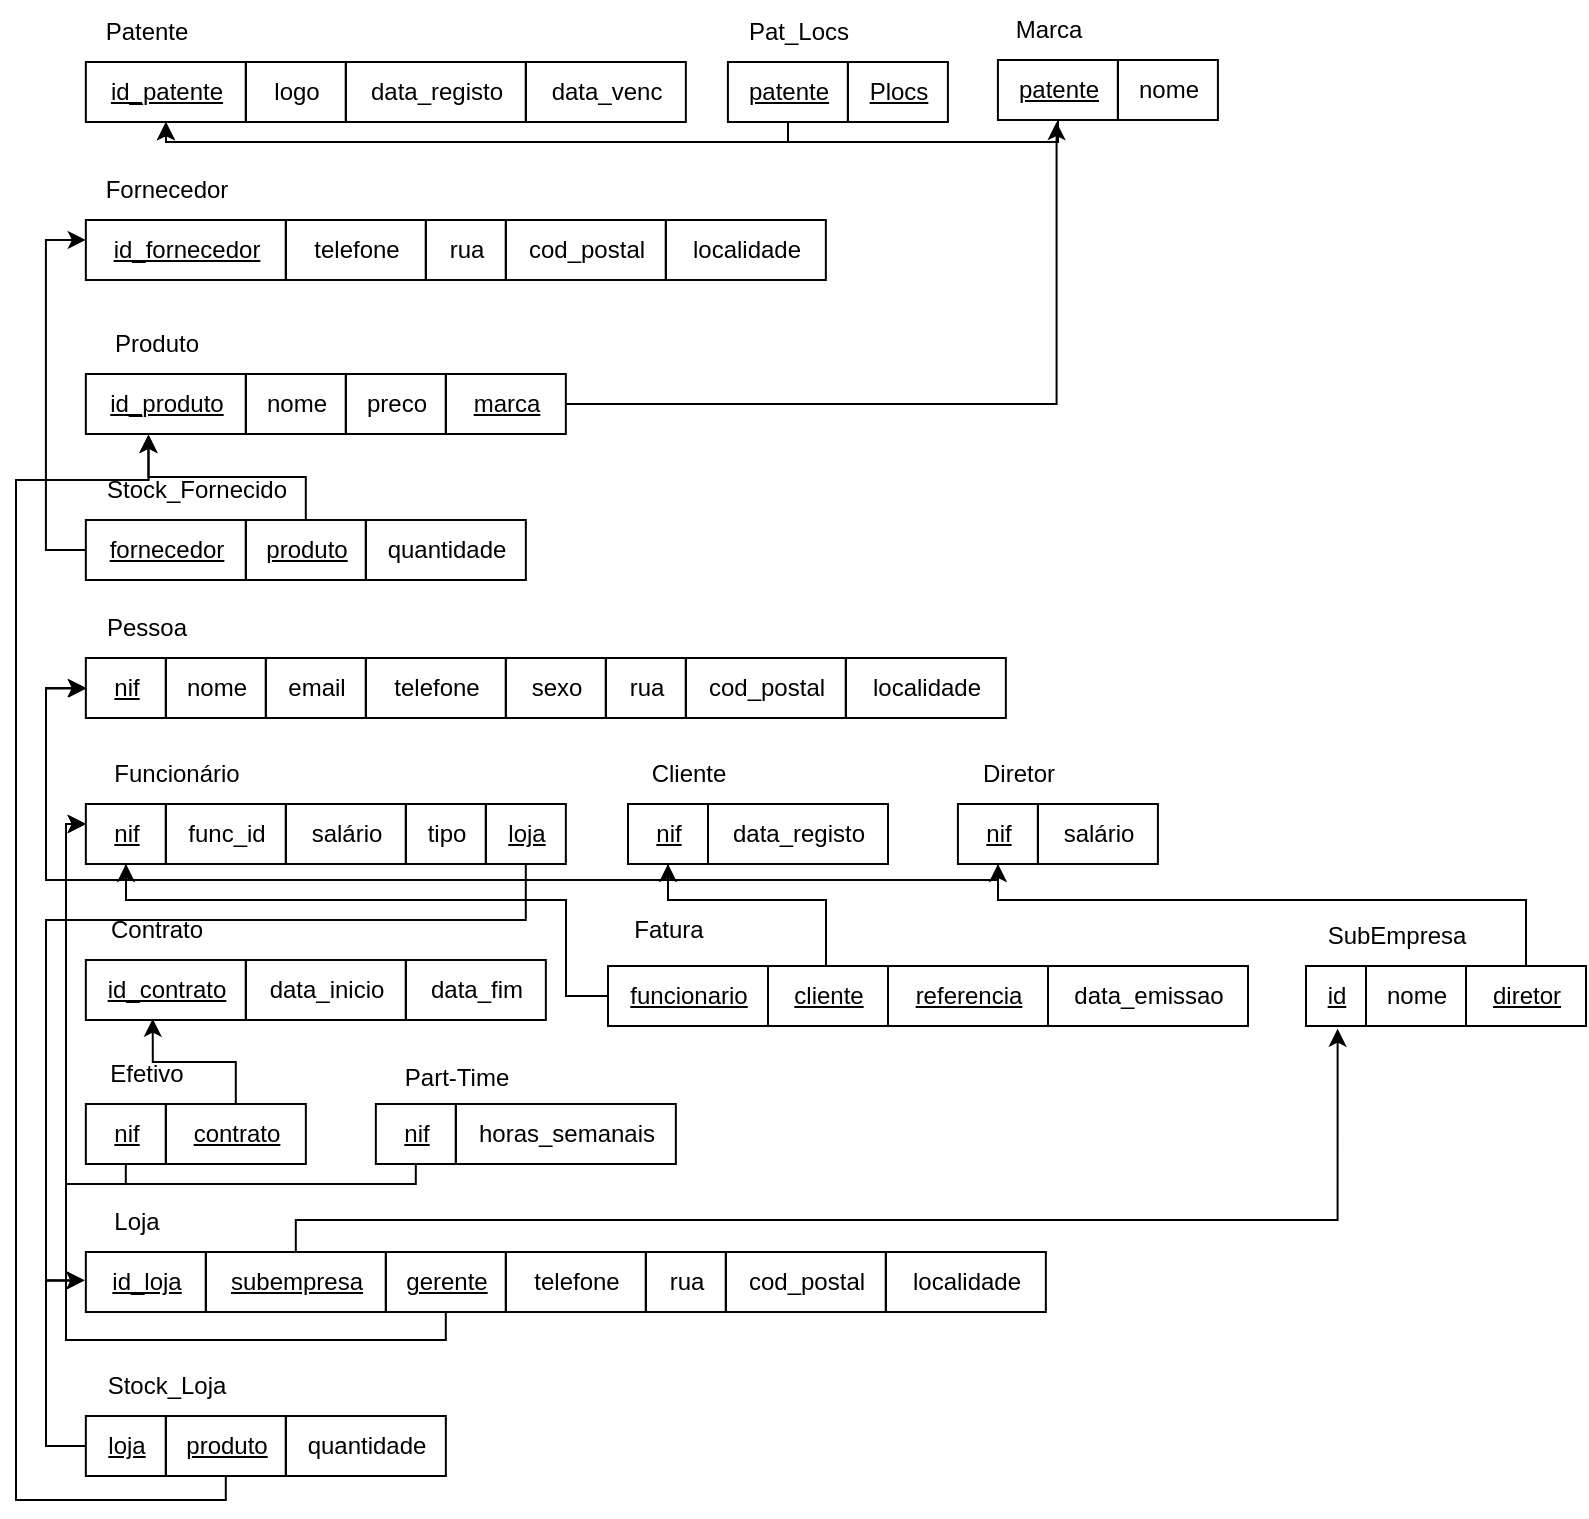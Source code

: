 <mxfile version="24.2.1" type="device">
  <diagram id="R2lEEEUBdFMjLlhIrx00" name="Page-1">
    <mxGraphModel dx="1282" dy="1782" grid="1" gridSize="10" guides="1" tooltips="1" connect="1" arrows="1" fold="1" page="1" pageScale="1" pageWidth="850" pageHeight="1100" math="0" shadow="0" extFonts="Permanent Marker^https://fonts.googleapis.com/css?family=Permanent+Marker">
      <root>
        <mxCell id="0" />
        <mxCell id="1" parent="0" />
        <mxCell id="jrB7JTmj7zLujSxNhgp--1" value="Patente" style="text;html=1;align=center;verticalAlign=middle;resizable=0;points=[];autosize=1;strokeColor=none;fillColor=none;" vertex="1" parent="1">
          <mxGeometry x="524.92" y="-289" width="60" height="30" as="geometry" />
        </mxCell>
        <mxCell id="jrB7JTmj7zLujSxNhgp--2" value="&lt;u&gt;id_patente&lt;/u&gt;" style="text;html=1;align=center;verticalAlign=middle;resizable=0;points=[];autosize=1;strokeColor=default;fillColor=none;" vertex="1" parent="1">
          <mxGeometry x="524.92" y="-259" width="80" height="30" as="geometry" />
        </mxCell>
        <mxCell id="jrB7JTmj7zLujSxNhgp--3" value="logo" style="text;html=1;align=center;verticalAlign=middle;resizable=0;points=[];autosize=1;strokeColor=default;fillColor=none;" vertex="1" parent="1">
          <mxGeometry x="604.92" y="-259" width="50" height="30" as="geometry" />
        </mxCell>
        <mxCell id="jrB7JTmj7zLujSxNhgp--4" value="data_registo" style="text;html=1;align=center;verticalAlign=middle;resizable=0;points=[];autosize=1;strokeColor=default;fillColor=none;" vertex="1" parent="1">
          <mxGeometry x="654.92" y="-259" width="90" height="30" as="geometry" />
        </mxCell>
        <mxCell id="jrB7JTmj7zLujSxNhgp--5" value="data_venc" style="text;html=1;align=center;verticalAlign=middle;resizable=0;points=[];autosize=1;strokeColor=default;fillColor=none;" vertex="1" parent="1">
          <mxGeometry x="744.92" y="-259" width="80" height="30" as="geometry" />
        </mxCell>
        <mxCell id="jrB7JTmj7zLujSxNhgp--6" value="Pat_Locs" style="text;html=1;align=center;verticalAlign=middle;resizable=0;points=[];autosize=1;strokeColor=none;fillColor=none;" vertex="1" parent="1">
          <mxGeometry x="845.95" y="-289" width="70" height="30" as="geometry" />
        </mxCell>
        <mxCell id="jrB7JTmj7zLujSxNhgp--13" value="" style="edgeStyle=orthogonalEdgeStyle;rounded=0;orthogonalLoop=1;jettySize=auto;html=1;" edge="1" parent="1" source="jrB7JTmj7zLujSxNhgp--7">
          <mxGeometry relative="1" as="geometry">
            <mxPoint x="564.95" y="-229" as="targetPoint" />
            <Array as="points">
              <mxPoint x="875.95" y="-219" />
              <mxPoint x="564.95" y="-219" />
            </Array>
          </mxGeometry>
        </mxCell>
        <mxCell id="jrB7JTmj7zLujSxNhgp--7" value="&lt;u&gt;patente&lt;/u&gt;" style="text;html=1;align=center;verticalAlign=middle;resizable=0;points=[];autosize=1;strokeColor=default;fillColor=none;" vertex="1" parent="1">
          <mxGeometry x="845.95" y="-259" width="60" height="30" as="geometry" />
        </mxCell>
        <mxCell id="jrB7JTmj7zLujSxNhgp--8" value="&lt;u&gt;Plocs&lt;/u&gt;" style="text;html=1;align=center;verticalAlign=middle;resizable=0;points=[];autosize=1;strokeColor=default;fillColor=none;" vertex="1" parent="1">
          <mxGeometry x="905.95" y="-259" width="50" height="30" as="geometry" />
        </mxCell>
        <mxCell id="jrB7JTmj7zLujSxNhgp--9" value="Marca" style="text;html=1;align=center;verticalAlign=middle;resizable=0;points=[];autosize=1;strokeColor=none;fillColor=none;" vertex="1" parent="1">
          <mxGeometry x="975.95" y="-290" width="60" height="30" as="geometry" />
        </mxCell>
        <mxCell id="jrB7JTmj7zLujSxNhgp--15" value="" style="edgeStyle=orthogonalEdgeStyle;rounded=0;orthogonalLoop=1;jettySize=auto;html=1;" edge="1" parent="1" source="jrB7JTmj7zLujSxNhgp--10">
          <mxGeometry relative="1" as="geometry">
            <mxPoint x="564.95" y="-229" as="targetPoint" />
            <Array as="points">
              <mxPoint x="1010.95" y="-219" />
            </Array>
          </mxGeometry>
        </mxCell>
        <mxCell id="jrB7JTmj7zLujSxNhgp--10" value="&lt;u&gt;patente&lt;/u&gt;" style="text;html=1;align=center;verticalAlign=middle;resizable=0;points=[];autosize=1;strokeColor=default;fillColor=none;" vertex="1" parent="1">
          <mxGeometry x="980.95" y="-260" width="60" height="30" as="geometry" />
        </mxCell>
        <mxCell id="jrB7JTmj7zLujSxNhgp--11" value="nome" style="text;html=1;align=center;verticalAlign=middle;resizable=0;points=[];autosize=1;strokeColor=default;fillColor=none;" vertex="1" parent="1">
          <mxGeometry x="1040.95" y="-260" width="50" height="30" as="geometry" />
        </mxCell>
        <mxCell id="jrB7JTmj7zLujSxNhgp--16" value="Fornecedor" style="text;html=1;align=center;verticalAlign=middle;resizable=0;points=[];autosize=1;strokeColor=none;fillColor=none;" vertex="1" parent="1">
          <mxGeometry x="524.92" y="-210" width="80" height="30" as="geometry" />
        </mxCell>
        <mxCell id="jrB7JTmj7zLujSxNhgp--17" value="&lt;u&gt;id_fornecedor&lt;/u&gt;" style="text;html=1;align=center;verticalAlign=middle;resizable=0;points=[];autosize=1;strokeColor=default;fillColor=none;" vertex="1" parent="1">
          <mxGeometry x="524.92" y="-180" width="100" height="30" as="geometry" />
        </mxCell>
        <mxCell id="jrB7JTmj7zLujSxNhgp--18" value="telefone" style="text;html=1;align=center;verticalAlign=middle;resizable=0;points=[];autosize=1;strokeColor=default;fillColor=none;" vertex="1" parent="1">
          <mxGeometry x="624.92" y="-180" width="70" height="30" as="geometry" />
        </mxCell>
        <mxCell id="jrB7JTmj7zLujSxNhgp--19" value="rua" style="text;html=1;align=center;verticalAlign=middle;resizable=0;points=[];autosize=1;strokeColor=default;fillColor=none;" vertex="1" parent="1">
          <mxGeometry x="694.92" y="-180" width="40" height="30" as="geometry" />
        </mxCell>
        <mxCell id="jrB7JTmj7zLujSxNhgp--20" value="cod_postal" style="text;html=1;align=center;verticalAlign=middle;resizable=0;points=[];autosize=1;strokeColor=default;fillColor=none;" vertex="1" parent="1">
          <mxGeometry x="734.92" y="-180" width="80" height="30" as="geometry" />
        </mxCell>
        <mxCell id="jrB7JTmj7zLujSxNhgp--21" value="localidade" style="text;html=1;align=center;verticalAlign=middle;resizable=0;points=[];autosize=1;strokeColor=default;fillColor=none;" vertex="1" parent="1">
          <mxGeometry x="814.92" y="-180" width="80" height="30" as="geometry" />
        </mxCell>
        <mxCell id="jrB7JTmj7zLujSxNhgp--23" value="Produto" style="text;html=1;align=center;verticalAlign=middle;resizable=0;points=[];autosize=1;strokeColor=none;fillColor=none;" vertex="1" parent="1">
          <mxGeometry x="524.92" y="-133" width="70" height="30" as="geometry" />
        </mxCell>
        <mxCell id="jrB7JTmj7zLujSxNhgp--24" value="&lt;u&gt;id_produto&lt;/u&gt;" style="text;html=1;align=center;verticalAlign=middle;resizable=0;points=[];autosize=1;strokeColor=default;fillColor=none;" vertex="1" parent="1">
          <mxGeometry x="524.92" y="-103" width="80" height="30" as="geometry" />
        </mxCell>
        <mxCell id="jrB7JTmj7zLujSxNhgp--25" value="nome" style="text;html=1;align=center;verticalAlign=middle;resizable=0;points=[];autosize=1;strokeColor=default;fillColor=none;" vertex="1" parent="1">
          <mxGeometry x="604.92" y="-103" width="50" height="30" as="geometry" />
        </mxCell>
        <mxCell id="jrB7JTmj7zLujSxNhgp--26" value="preco" style="text;html=1;align=center;verticalAlign=middle;resizable=0;points=[];autosize=1;strokeColor=default;fillColor=none;" vertex="1" parent="1">
          <mxGeometry x="654.92" y="-103" width="50" height="30" as="geometry" />
        </mxCell>
        <mxCell id="jrB7JTmj7zLujSxNhgp--29" value="" style="edgeStyle=orthogonalEdgeStyle;rounded=0;orthogonalLoop=1;jettySize=auto;html=1;entryX=0.489;entryY=1.035;entryDx=0;entryDy=0;entryPerimeter=0;" edge="1" parent="1" source="jrB7JTmj7zLujSxNhgp--27" target="jrB7JTmj7zLujSxNhgp--10">
          <mxGeometry relative="1" as="geometry">
            <mxPoint x="1014.95" y="-180" as="targetPoint" />
          </mxGeometry>
        </mxCell>
        <mxCell id="jrB7JTmj7zLujSxNhgp--27" value="&lt;u&gt;marca&lt;/u&gt;" style="text;html=1;align=center;verticalAlign=middle;resizable=0;points=[];autosize=1;strokeColor=default;fillColor=none;" vertex="1" parent="1">
          <mxGeometry x="704.92" y="-103" width="60" height="30" as="geometry" />
        </mxCell>
        <mxCell id="jrB7JTmj7zLujSxNhgp--30" value="Stock_Fornecido" style="text;html=1;align=center;verticalAlign=middle;resizable=0;points=[];autosize=1;strokeColor=none;fillColor=none;" vertex="1" parent="1">
          <mxGeometry x="524.92" y="-60" width="110" height="30" as="geometry" />
        </mxCell>
        <mxCell id="jrB7JTmj7zLujSxNhgp--35" value="" style="edgeStyle=orthogonalEdgeStyle;rounded=0;orthogonalLoop=1;jettySize=auto;html=1;entryX=0;entryY=0.333;entryDx=0;entryDy=0;entryPerimeter=0;" edge="1" parent="1" source="jrB7JTmj7zLujSxNhgp--31" target="jrB7JTmj7zLujSxNhgp--17">
          <mxGeometry relative="1" as="geometry">
            <mxPoint x="444.92" y="-15" as="targetPoint" />
            <Array as="points">
              <mxPoint x="504.95" y="-15" />
              <mxPoint x="504.95" y="-170" />
            </Array>
          </mxGeometry>
        </mxCell>
        <mxCell id="jrB7JTmj7zLujSxNhgp--31" value="&lt;u&gt;fornecedor&lt;/u&gt;" style="text;html=1;align=center;verticalAlign=middle;resizable=0;points=[];autosize=1;strokeColor=default;fillColor=none;" vertex="1" parent="1">
          <mxGeometry x="524.92" y="-30" width="80" height="30" as="geometry" />
        </mxCell>
        <mxCell id="jrB7JTmj7zLujSxNhgp--37" value="" style="edgeStyle=orthogonalEdgeStyle;rounded=0;orthogonalLoop=1;jettySize=auto;html=1;entryX=0.391;entryY=1.008;entryDx=0;entryDy=0;entryPerimeter=0;" edge="1" parent="1" source="jrB7JTmj7zLujSxNhgp--32" target="jrB7JTmj7zLujSxNhgp--24">
          <mxGeometry relative="1" as="geometry">
            <mxPoint x="634.92" y="80" as="targetPoint" />
          </mxGeometry>
        </mxCell>
        <mxCell id="jrB7JTmj7zLujSxNhgp--32" value="&lt;u&gt;produto&lt;/u&gt;" style="text;html=1;align=center;verticalAlign=middle;resizable=0;points=[];autosize=1;strokeColor=default;fillColor=none;" vertex="1" parent="1">
          <mxGeometry x="604.92" y="-30" width="60" height="30" as="geometry" />
        </mxCell>
        <mxCell id="jrB7JTmj7zLujSxNhgp--33" value="quantidade" style="text;html=1;align=center;verticalAlign=middle;resizable=0;points=[];autosize=1;strokeColor=default;fillColor=none;" vertex="1" parent="1">
          <mxGeometry x="664.92" y="-30" width="80" height="30" as="geometry" />
        </mxCell>
        <mxCell id="jrB7JTmj7zLujSxNhgp--38" value="Pessoa" style="text;html=1;align=center;verticalAlign=middle;resizable=0;points=[];autosize=1;strokeColor=none;fillColor=none;" vertex="1" parent="1">
          <mxGeometry x="524.92" y="9" width="60" height="30" as="geometry" />
        </mxCell>
        <mxCell id="jrB7JTmj7zLujSxNhgp--39" value="&lt;u&gt;nif&lt;/u&gt;" style="text;html=1;align=center;verticalAlign=middle;resizable=0;points=[];autosize=1;strokeColor=default;fillColor=none;" vertex="1" parent="1">
          <mxGeometry x="524.92" y="39" width="40" height="30" as="geometry" />
        </mxCell>
        <mxCell id="jrB7JTmj7zLujSxNhgp--40" value="telefone" style="text;html=1;align=center;verticalAlign=middle;resizable=0;points=[];autosize=1;strokeColor=default;fillColor=none;" vertex="1" parent="1">
          <mxGeometry x="664.92" y="39" width="70" height="30" as="geometry" />
        </mxCell>
        <mxCell id="jrB7JTmj7zLujSxNhgp--41" value="email" style="text;html=1;align=center;verticalAlign=middle;resizable=0;points=[];autosize=1;strokeColor=default;fillColor=none;" vertex="1" parent="1">
          <mxGeometry x="614.92" y="39" width="50" height="30" as="geometry" />
        </mxCell>
        <mxCell id="jrB7JTmj7zLujSxNhgp--42" value="nome" style="text;html=1;align=center;verticalAlign=middle;resizable=0;points=[];autosize=1;strokeColor=default;fillColor=none;" vertex="1" parent="1">
          <mxGeometry x="564.92" y="39" width="50" height="30" as="geometry" />
        </mxCell>
        <mxCell id="jrB7JTmj7zLujSxNhgp--43" value="sexo" style="text;html=1;align=center;verticalAlign=middle;resizable=0;points=[];autosize=1;strokeColor=default;fillColor=none;" vertex="1" parent="1">
          <mxGeometry x="734.92" y="39" width="50" height="30" as="geometry" />
        </mxCell>
        <mxCell id="jrB7JTmj7zLujSxNhgp--44" value="rua" style="text;html=1;align=center;verticalAlign=middle;resizable=0;points=[];autosize=1;strokeColor=default;fillColor=none;" vertex="1" parent="1">
          <mxGeometry x="784.92" y="39" width="40" height="30" as="geometry" />
        </mxCell>
        <mxCell id="jrB7JTmj7zLujSxNhgp--45" value="cod_postal" style="text;html=1;align=center;verticalAlign=middle;resizable=0;points=[];autosize=1;strokeColor=default;fillColor=none;" vertex="1" parent="1">
          <mxGeometry x="824.92" y="39" width="80" height="30" as="geometry" />
        </mxCell>
        <mxCell id="jrB7JTmj7zLujSxNhgp--46" value="localidade" style="text;html=1;align=center;verticalAlign=middle;resizable=0;points=[];autosize=1;strokeColor=default;fillColor=none;" vertex="1" parent="1">
          <mxGeometry x="904.92" y="39" width="80" height="30" as="geometry" />
        </mxCell>
        <mxCell id="jrB7JTmj7zLujSxNhgp--47" value="Funcionário" style="text;html=1;align=center;verticalAlign=middle;resizable=0;points=[];autosize=1;strokeColor=none;fillColor=none;" vertex="1" parent="1">
          <mxGeometry x="524.92" y="82" width="90" height="30" as="geometry" />
        </mxCell>
        <mxCell id="jrB7JTmj7zLujSxNhgp--59" value="" style="edgeStyle=orthogonalEdgeStyle;rounded=0;orthogonalLoop=1;jettySize=auto;html=1;" edge="1" parent="1" source="jrB7JTmj7zLujSxNhgp--48">
          <mxGeometry relative="1" as="geometry">
            <mxPoint x="525" y="54" as="targetPoint" />
            <Array as="points">
              <mxPoint x="545" y="150" />
              <mxPoint x="505" y="150" />
              <mxPoint x="505" y="54" />
            </Array>
          </mxGeometry>
        </mxCell>
        <mxCell id="jrB7JTmj7zLujSxNhgp--48" value="&lt;u&gt;nif&lt;/u&gt;" style="text;html=1;align=center;verticalAlign=middle;resizable=0;points=[];autosize=1;strokeColor=default;fillColor=none;" vertex="1" parent="1">
          <mxGeometry x="524.92" y="112" width="40" height="30" as="geometry" />
        </mxCell>
        <mxCell id="jrB7JTmj7zLujSxNhgp--49" value="func_id" style="text;html=1;align=center;verticalAlign=middle;resizable=0;points=[];autosize=1;strokeColor=default;fillColor=none;" vertex="1" parent="1">
          <mxGeometry x="564.92" y="112" width="60" height="30" as="geometry" />
        </mxCell>
        <mxCell id="jrB7JTmj7zLujSxNhgp--50" value="salário" style="text;html=1;align=center;verticalAlign=middle;resizable=0;points=[];autosize=1;strokeColor=default;fillColor=none;" vertex="1" parent="1">
          <mxGeometry x="624.92" y="112" width="60" height="30" as="geometry" />
        </mxCell>
        <mxCell id="jrB7JTmj7zLujSxNhgp--51" value="tipo" style="text;html=1;align=center;verticalAlign=middle;resizable=0;points=[];autosize=1;strokeColor=default;fillColor=none;" vertex="1" parent="1">
          <mxGeometry x="684.92" y="112" width="40" height="30" as="geometry" />
        </mxCell>
        <mxCell id="jrB7JTmj7zLujSxNhgp--138" value="" style="edgeStyle=orthogonalEdgeStyle;rounded=0;orthogonalLoop=1;jettySize=auto;html=1;entryX=-0.009;entryY=0.469;entryDx=0;entryDy=0;entryPerimeter=0;" edge="1" parent="1" source="jrB7JTmj7zLujSxNhgp--52" target="jrB7JTmj7zLujSxNhgp--128">
          <mxGeometry relative="1" as="geometry">
            <Array as="points">
              <mxPoint x="745" y="170" />
              <mxPoint x="505" y="170" />
              <mxPoint x="505" y="350" />
            </Array>
          </mxGeometry>
        </mxCell>
        <mxCell id="jrB7JTmj7zLujSxNhgp--52" value="&lt;u&gt;loja&lt;/u&gt;" style="text;html=1;align=center;verticalAlign=middle;resizable=0;points=[];autosize=1;strokeColor=default;fillColor=none;" vertex="1" parent="1">
          <mxGeometry x="724.92" y="112" width="40" height="30" as="geometry" />
        </mxCell>
        <mxCell id="jrB7JTmj7zLujSxNhgp--54" value="Diretor" style="text;html=1;align=center;verticalAlign=middle;resizable=0;points=[];autosize=1;strokeColor=none;fillColor=none;" vertex="1" parent="1">
          <mxGeometry x="960.95" y="82" width="60" height="30" as="geometry" />
        </mxCell>
        <mxCell id="jrB7JTmj7zLujSxNhgp--58" value="" style="edgeStyle=orthogonalEdgeStyle;rounded=0;orthogonalLoop=1;jettySize=auto;html=1;" edge="1" parent="1" source="jrB7JTmj7zLujSxNhgp--55" target="jrB7JTmj7zLujSxNhgp--39">
          <mxGeometry relative="1" as="geometry">
            <mxPoint x="505" y="50" as="targetPoint" />
            <Array as="points">
              <mxPoint x="981" y="150" />
              <mxPoint x="505" y="150" />
              <mxPoint x="505" y="54" />
            </Array>
          </mxGeometry>
        </mxCell>
        <mxCell id="jrB7JTmj7zLujSxNhgp--55" value="&lt;u&gt;nif&lt;/u&gt;" style="text;html=1;align=center;verticalAlign=middle;resizable=0;points=[];autosize=1;strokeColor=default;fillColor=none;" vertex="1" parent="1">
          <mxGeometry x="960.95" y="112" width="40" height="30" as="geometry" />
        </mxCell>
        <mxCell id="jrB7JTmj7zLujSxNhgp--56" value="salário" style="text;html=1;align=center;verticalAlign=middle;resizable=0;points=[];autosize=1;strokeColor=default;fillColor=none;" vertex="1" parent="1">
          <mxGeometry x="1000.95" y="112" width="60" height="30" as="geometry" />
        </mxCell>
        <mxCell id="jrB7JTmj7zLujSxNhgp--60" value="Cliente" style="text;html=1;align=center;verticalAlign=middle;resizable=0;points=[];autosize=1;strokeColor=none;fillColor=none;" vertex="1" parent="1">
          <mxGeometry x="796" y="82" width="60" height="30" as="geometry" />
        </mxCell>
        <mxCell id="jrB7JTmj7zLujSxNhgp--64" value="" style="edgeStyle=orthogonalEdgeStyle;rounded=0;orthogonalLoop=1;jettySize=auto;html=1;entryX=0.01;entryY=0.507;entryDx=0;entryDy=0;entryPerimeter=0;" edge="1" parent="1" source="jrB7JTmj7zLujSxNhgp--61" target="jrB7JTmj7zLujSxNhgp--39">
          <mxGeometry relative="1" as="geometry">
            <mxPoint x="945" y="220" as="targetPoint" />
            <Array as="points">
              <mxPoint x="816" y="150" />
              <mxPoint x="505" y="150" />
              <mxPoint x="505" y="54" />
            </Array>
          </mxGeometry>
        </mxCell>
        <mxCell id="jrB7JTmj7zLujSxNhgp--61" value="&lt;u&gt;nif&lt;/u&gt;" style="text;html=1;align=center;verticalAlign=middle;resizable=0;points=[];autosize=1;strokeColor=default;fillColor=none;" vertex="1" parent="1">
          <mxGeometry x="796" y="112" width="40" height="30" as="geometry" />
        </mxCell>
        <mxCell id="jrB7JTmj7zLujSxNhgp--62" value="data_registo" style="text;html=1;align=center;verticalAlign=middle;resizable=0;points=[];autosize=1;strokeColor=default;fillColor=none;" vertex="1" parent="1">
          <mxGeometry x="836" y="112" width="90" height="30" as="geometry" />
        </mxCell>
        <mxCell id="jrB7JTmj7zLujSxNhgp--65" value="Contrato" style="text;html=1;align=center;verticalAlign=middle;resizable=0;points=[];autosize=1;strokeColor=none;fillColor=none;" vertex="1" parent="1">
          <mxGeometry x="524.92" y="160" width="70" height="30" as="geometry" />
        </mxCell>
        <mxCell id="jrB7JTmj7zLujSxNhgp--66" value="&lt;u&gt;id_contrato&lt;/u&gt;" style="text;html=1;align=center;verticalAlign=middle;resizable=0;points=[];autosize=1;strokeColor=default;fillColor=none;" vertex="1" parent="1">
          <mxGeometry x="524.92" y="190" width="80" height="30" as="geometry" />
        </mxCell>
        <mxCell id="jrB7JTmj7zLujSxNhgp--67" value="data_inicio" style="text;html=1;align=center;verticalAlign=middle;resizable=0;points=[];autosize=1;strokeColor=default;fillColor=none;" vertex="1" parent="1">
          <mxGeometry x="604.92" y="190" width="80" height="30" as="geometry" />
        </mxCell>
        <mxCell id="jrB7JTmj7zLujSxNhgp--68" value="data_fim" style="text;html=1;align=center;verticalAlign=middle;resizable=0;points=[];autosize=1;strokeColor=default;fillColor=none;" vertex="1" parent="1">
          <mxGeometry x="684.92" y="190" width="70" height="30" as="geometry" />
        </mxCell>
        <mxCell id="jrB7JTmj7zLujSxNhgp--69" value="Efetivo" style="text;html=1;align=center;verticalAlign=middle;resizable=0;points=[];autosize=1;strokeColor=none;fillColor=none;" vertex="1" parent="1">
          <mxGeometry x="524.92" y="232" width="60" height="30" as="geometry" />
        </mxCell>
        <mxCell id="jrB7JTmj7zLujSxNhgp--74" value="" style="edgeStyle=orthogonalEdgeStyle;rounded=0;orthogonalLoop=1;jettySize=auto;html=1;entryX=0.002;entryY=0.333;entryDx=0;entryDy=0;entryPerimeter=0;" edge="1" parent="1" source="jrB7JTmj7zLujSxNhgp--70" target="jrB7JTmj7zLujSxNhgp--48">
          <mxGeometry relative="1" as="geometry">
            <mxPoint x="444.92" y="277" as="targetPoint" />
            <Array as="points">
              <mxPoint x="545" y="302" />
              <mxPoint x="515" y="302" />
              <mxPoint x="515" y="122" />
            </Array>
          </mxGeometry>
        </mxCell>
        <mxCell id="jrB7JTmj7zLujSxNhgp--70" value="&lt;u&gt;nif&lt;/u&gt;" style="text;html=1;align=center;verticalAlign=middle;resizable=0;points=[];autosize=1;strokeColor=default;fillColor=none;" vertex="1" parent="1">
          <mxGeometry x="524.92" y="262" width="40" height="30" as="geometry" />
        </mxCell>
        <mxCell id="jrB7JTmj7zLujSxNhgp--72" value="" style="edgeStyle=orthogonalEdgeStyle;rounded=0;orthogonalLoop=1;jettySize=auto;html=1;entryX=0.418;entryY=0.978;entryDx=0;entryDy=0;entryPerimeter=0;" edge="1" parent="1" source="jrB7JTmj7zLujSxNhgp--71" target="jrB7JTmj7zLujSxNhgp--66">
          <mxGeometry relative="1" as="geometry" />
        </mxCell>
        <mxCell id="jrB7JTmj7zLujSxNhgp--71" value="&lt;u&gt;contrato&lt;/u&gt;" style="text;html=1;align=center;verticalAlign=middle;resizable=0;points=[];autosize=1;strokeColor=default;fillColor=none;" vertex="1" parent="1">
          <mxGeometry x="564.92" y="262" width="70" height="30" as="geometry" />
        </mxCell>
        <mxCell id="jrB7JTmj7zLujSxNhgp--75" value="Part-Time" style="text;html=1;align=center;verticalAlign=middle;resizable=0;points=[];autosize=1;strokeColor=none;fillColor=none;" vertex="1" parent="1">
          <mxGeometry x="669.92" y="234" width="80" height="30" as="geometry" />
        </mxCell>
        <mxCell id="jrB7JTmj7zLujSxNhgp--79" value="" style="edgeStyle=orthogonalEdgeStyle;rounded=0;orthogonalLoop=1;jettySize=auto;html=1;entryX=-0.002;entryY=0.333;entryDx=0;entryDy=0;entryPerimeter=0;" edge="1" parent="1" source="jrB7JTmj7zLujSxNhgp--76" target="jrB7JTmj7zLujSxNhgp--48">
          <mxGeometry relative="1" as="geometry">
            <mxPoint x="515" y="122" as="targetPoint" />
            <Array as="points">
              <mxPoint x="690" y="302" />
              <mxPoint x="515" y="302" />
              <mxPoint x="515" y="122" />
            </Array>
          </mxGeometry>
        </mxCell>
        <mxCell id="jrB7JTmj7zLujSxNhgp--76" value="&lt;u&gt;nif&lt;/u&gt;" style="text;html=1;align=center;verticalAlign=middle;resizable=0;points=[];autosize=1;strokeColor=default;fillColor=none;" vertex="1" parent="1">
          <mxGeometry x="669.92" y="262" width="40" height="30" as="geometry" />
        </mxCell>
        <mxCell id="jrB7JTmj7zLujSxNhgp--77" value="horas_semanais" style="text;html=1;align=center;verticalAlign=middle;resizable=0;points=[];autosize=1;strokeColor=default;fillColor=none;" vertex="1" parent="1">
          <mxGeometry x="709.92" y="262" width="110" height="30" as="geometry" />
        </mxCell>
        <mxCell id="jrB7JTmj7zLujSxNhgp--112" value="Fatura" style="text;html=1;align=center;verticalAlign=middle;resizable=0;points=[];autosize=1;strokeColor=none;fillColor=none;" vertex="1" parent="1">
          <mxGeometry x="786" y="160" width="60" height="30" as="geometry" />
        </mxCell>
        <mxCell id="jrB7JTmj7zLujSxNhgp--117" value="" style="edgeStyle=orthogonalEdgeStyle;rounded=0;orthogonalLoop=1;jettySize=auto;html=1;" edge="1" parent="1" source="jrB7JTmj7zLujSxNhgp--113" target="jrB7JTmj7zLujSxNhgp--48">
          <mxGeometry relative="1" as="geometry">
            <Array as="points">
              <mxPoint x="765" y="208" />
              <mxPoint x="765" y="160" />
              <mxPoint x="545" y="160" />
            </Array>
          </mxGeometry>
        </mxCell>
        <mxCell id="jrB7JTmj7zLujSxNhgp--113" value="&lt;u&gt;funcionario&lt;/u&gt;" style="text;html=1;align=center;verticalAlign=middle;resizable=0;points=[];autosize=1;strokeColor=default;fillColor=none;" vertex="1" parent="1">
          <mxGeometry x="786" y="193" width="80" height="30" as="geometry" />
        </mxCell>
        <mxCell id="jrB7JTmj7zLujSxNhgp--114" value="&lt;u&gt;referencia&lt;/u&gt;" style="text;html=1;align=center;verticalAlign=middle;resizable=0;points=[];autosize=1;strokeColor=default;fillColor=none;" vertex="1" parent="1">
          <mxGeometry x="926" y="193" width="80" height="30" as="geometry" />
        </mxCell>
        <mxCell id="jrB7JTmj7zLujSxNhgp--118" value="" style="edgeStyle=orthogonalEdgeStyle;rounded=0;orthogonalLoop=1;jettySize=auto;html=1;" edge="1" parent="1" source="jrB7JTmj7zLujSxNhgp--115" target="jrB7JTmj7zLujSxNhgp--61">
          <mxGeometry relative="1" as="geometry">
            <Array as="points">
              <mxPoint x="895" y="160" />
              <mxPoint x="816" y="160" />
            </Array>
          </mxGeometry>
        </mxCell>
        <mxCell id="jrB7JTmj7zLujSxNhgp--115" value="&lt;u&gt;cliente&lt;/u&gt;" style="text;html=1;align=center;verticalAlign=middle;resizable=0;points=[];autosize=1;strokeColor=default;fillColor=none;" vertex="1" parent="1">
          <mxGeometry x="866" y="193" width="60" height="30" as="geometry" />
        </mxCell>
        <mxCell id="jrB7JTmj7zLujSxNhgp--116" value="data_emissao" style="text;html=1;align=center;verticalAlign=middle;resizable=0;points=[];autosize=1;strokeColor=default;fillColor=none;" vertex="1" parent="1">
          <mxGeometry x="1006" y="193" width="100" height="30" as="geometry" />
        </mxCell>
        <mxCell id="jrB7JTmj7zLujSxNhgp--119" value="SubEmpresa" style="text;html=1;align=center;verticalAlign=middle;resizable=0;points=[];autosize=1;strokeColor=none;fillColor=none;" vertex="1" parent="1">
          <mxGeometry x="1135" y="163" width="90" height="30" as="geometry" />
        </mxCell>
        <mxCell id="jrB7JTmj7zLujSxNhgp--120" value="&lt;u&gt;id&lt;/u&gt;" style="text;html=1;align=center;verticalAlign=middle;resizable=0;points=[];autosize=1;strokeColor=default;fillColor=none;" vertex="1" parent="1">
          <mxGeometry x="1135" y="193" width="30" height="30" as="geometry" />
        </mxCell>
        <mxCell id="jrB7JTmj7zLujSxNhgp--121" value="nome" style="text;html=1;align=center;verticalAlign=middle;resizable=0;points=[];autosize=1;strokeColor=default;fillColor=none;" vertex="1" parent="1">
          <mxGeometry x="1165" y="193" width="50" height="30" as="geometry" />
        </mxCell>
        <mxCell id="jrB7JTmj7zLujSxNhgp--126" value="" style="edgeStyle=orthogonalEdgeStyle;rounded=0;orthogonalLoop=1;jettySize=auto;html=1;" edge="1" parent="1" source="jrB7JTmj7zLujSxNhgp--122" target="jrB7JTmj7zLujSxNhgp--55">
          <mxGeometry relative="1" as="geometry">
            <mxPoint x="1245" y="113" as="targetPoint" />
            <Array as="points">
              <mxPoint x="1245" y="160" />
              <mxPoint x="981" y="160" />
            </Array>
          </mxGeometry>
        </mxCell>
        <mxCell id="jrB7JTmj7zLujSxNhgp--122" value="&lt;u&gt;diretor&lt;/u&gt;" style="text;html=1;align=center;verticalAlign=middle;resizable=0;points=[];autosize=1;strokeColor=default;fillColor=none;" vertex="1" parent="1">
          <mxGeometry x="1215" y="193" width="60" height="30" as="geometry" />
        </mxCell>
        <mxCell id="jrB7JTmj7zLujSxNhgp--127" value="Loja" style="text;html=1;align=center;verticalAlign=middle;resizable=0;points=[];autosize=1;strokeColor=none;fillColor=none;" vertex="1" parent="1">
          <mxGeometry x="524.92" y="306" width="50" height="30" as="geometry" />
        </mxCell>
        <mxCell id="jrB7JTmj7zLujSxNhgp--128" value="&lt;u&gt;id_loja&lt;/u&gt;" style="text;html=1;align=center;verticalAlign=middle;resizable=0;points=[];autosize=1;strokeColor=default;fillColor=none;" vertex="1" parent="1">
          <mxGeometry x="524.92" y="336" width="60" height="30" as="geometry" />
        </mxCell>
        <mxCell id="jrB7JTmj7zLujSxNhgp--129" value="rua" style="text;html=1;align=center;verticalAlign=middle;resizable=0;points=[];autosize=1;strokeColor=default;fillColor=none;" vertex="1" parent="1">
          <mxGeometry x="804.92" y="336" width="40" height="30" as="geometry" />
        </mxCell>
        <mxCell id="jrB7JTmj7zLujSxNhgp--130" value="cod_postal" style="text;html=1;align=center;verticalAlign=middle;resizable=0;points=[];autosize=1;strokeColor=default;fillColor=none;" vertex="1" parent="1">
          <mxGeometry x="844.92" y="336" width="80" height="30" as="geometry" />
        </mxCell>
        <mxCell id="jrB7JTmj7zLujSxNhgp--131" value="localidade" style="text;html=1;align=center;verticalAlign=middle;resizable=0;points=[];autosize=1;strokeColor=default;fillColor=none;" vertex="1" parent="1">
          <mxGeometry x="924.92" y="336" width="80" height="30" as="geometry" />
        </mxCell>
        <mxCell id="jrB7JTmj7zLujSxNhgp--132" value="telefone" style="text;html=1;align=center;verticalAlign=middle;resizable=0;points=[];autosize=1;strokeColor=default;fillColor=none;" vertex="1" parent="1">
          <mxGeometry x="734.92" y="336" width="70" height="30" as="geometry" />
        </mxCell>
        <mxCell id="jrB7JTmj7zLujSxNhgp--135" value="" style="edgeStyle=orthogonalEdgeStyle;rounded=0;orthogonalLoop=1;jettySize=auto;html=1;entryX=0.527;entryY=1.045;entryDx=0;entryDy=0;entryPerimeter=0;" edge="1" parent="1" source="jrB7JTmj7zLujSxNhgp--133" target="jrB7JTmj7zLujSxNhgp--120">
          <mxGeometry relative="1" as="geometry">
            <Array as="points">
              <mxPoint x="630" y="320" />
              <mxPoint x="1151" y="320" />
            </Array>
          </mxGeometry>
        </mxCell>
        <mxCell id="jrB7JTmj7zLujSxNhgp--133" value="&lt;u&gt;subempresa&lt;/u&gt;" style="text;html=1;align=center;verticalAlign=middle;resizable=0;points=[];autosize=1;strokeColor=default;fillColor=none;" vertex="1" parent="1">
          <mxGeometry x="584.92" y="336" width="90" height="30" as="geometry" />
        </mxCell>
        <mxCell id="jrB7JTmj7zLujSxNhgp--137" value="" style="edgeStyle=orthogonalEdgeStyle;rounded=0;orthogonalLoop=1;jettySize=auto;html=1;" edge="1" parent="1" source="jrB7JTmj7zLujSxNhgp--134">
          <mxGeometry relative="1" as="geometry">
            <mxPoint x="525" y="122" as="targetPoint" />
            <Array as="points">
              <mxPoint x="705" y="380" />
              <mxPoint x="515" y="380" />
              <mxPoint x="515" y="122" />
            </Array>
          </mxGeometry>
        </mxCell>
        <mxCell id="jrB7JTmj7zLujSxNhgp--134" value="&lt;u&gt;gerente&lt;/u&gt;" style="text;html=1;align=center;verticalAlign=middle;resizable=0;points=[];autosize=1;strokeColor=default;fillColor=none;" vertex="1" parent="1">
          <mxGeometry x="674.92" y="336" width="60" height="30" as="geometry" />
        </mxCell>
        <mxCell id="jrB7JTmj7zLujSxNhgp--139" value="&lt;div&gt;Stock_Loja&lt;/div&gt;" style="text;html=1;align=center;verticalAlign=middle;resizable=0;points=[];autosize=1;strokeColor=none;fillColor=none;" vertex="1" parent="1">
          <mxGeometry x="524.92" y="388" width="80" height="30" as="geometry" />
        </mxCell>
        <mxCell id="jrB7JTmj7zLujSxNhgp--144" value="" style="edgeStyle=orthogonalEdgeStyle;rounded=0;orthogonalLoop=1;jettySize=auto;html=1;entryX=-0.013;entryY=0.478;entryDx=0;entryDy=0;entryPerimeter=0;" edge="1" parent="1" source="jrB7JTmj7zLujSxNhgp--140" target="jrB7JTmj7zLujSxNhgp--128">
          <mxGeometry relative="1" as="geometry">
            <mxPoint x="444.92" y="433" as="targetPoint" />
            <Array as="points">
              <mxPoint x="505" y="433" />
              <mxPoint x="505" y="350" />
            </Array>
          </mxGeometry>
        </mxCell>
        <mxCell id="jrB7JTmj7zLujSxNhgp--140" value="&lt;u&gt;loja&lt;/u&gt;" style="text;html=1;align=center;verticalAlign=middle;resizable=0;points=[];autosize=1;strokeColor=default;fillColor=none;" vertex="1" parent="1">
          <mxGeometry x="524.92" y="418" width="40" height="30" as="geometry" />
        </mxCell>
        <mxCell id="jrB7JTmj7zLujSxNhgp--146" value="" style="edgeStyle=orthogonalEdgeStyle;rounded=0;orthogonalLoop=1;jettySize=auto;html=1;entryX=0.392;entryY=1.016;entryDx=0;entryDy=0;entryPerimeter=0;" edge="1" parent="1" source="jrB7JTmj7zLujSxNhgp--141" target="jrB7JTmj7zLujSxNhgp--24">
          <mxGeometry relative="1" as="geometry">
            <mxPoint x="594.92" y="528" as="targetPoint" />
            <Array as="points">
              <mxPoint x="595" y="460" />
              <mxPoint x="490" y="460" />
              <mxPoint x="490" y="-50" />
              <mxPoint x="556" y="-50" />
            </Array>
          </mxGeometry>
        </mxCell>
        <mxCell id="jrB7JTmj7zLujSxNhgp--141" value="&lt;u&gt;produto&lt;/u&gt;" style="text;html=1;align=center;verticalAlign=middle;resizable=0;points=[];autosize=1;strokeColor=default;fillColor=none;" vertex="1" parent="1">
          <mxGeometry x="564.92" y="418" width="60" height="30" as="geometry" />
        </mxCell>
        <mxCell id="jrB7JTmj7zLujSxNhgp--142" value="quantidade" style="text;html=1;align=center;verticalAlign=middle;resizable=0;points=[];autosize=1;strokeColor=default;fillColor=none;" vertex="1" parent="1">
          <mxGeometry x="624.92" y="418" width="80" height="30" as="geometry" />
        </mxCell>
      </root>
    </mxGraphModel>
  </diagram>
</mxfile>
